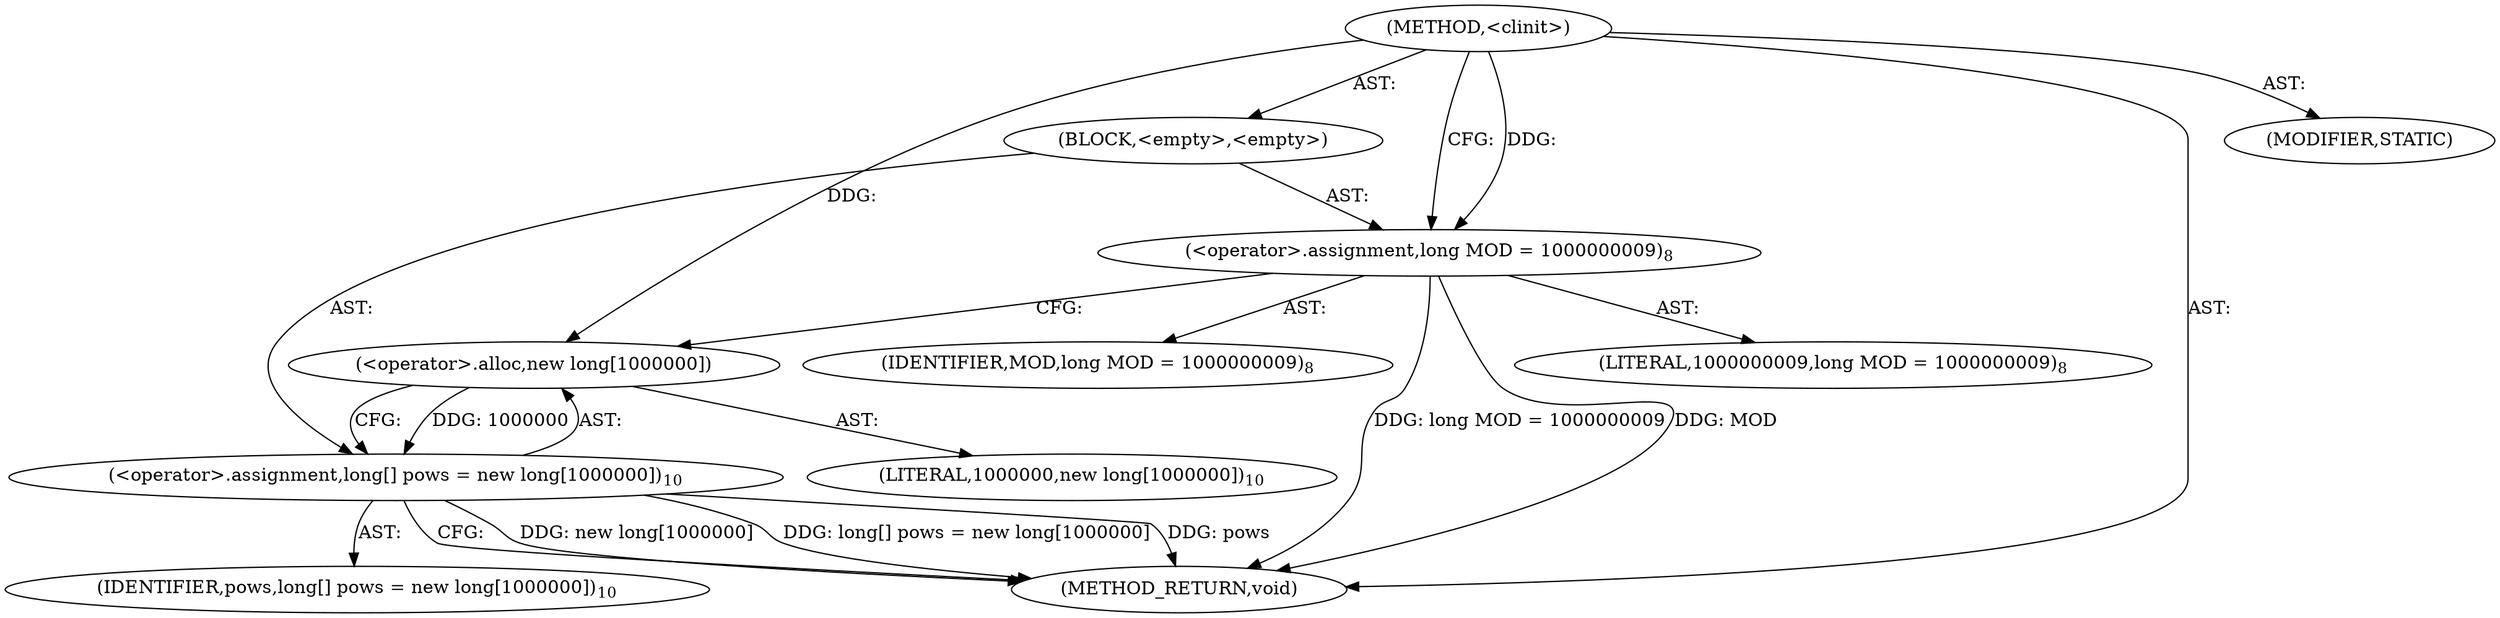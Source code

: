 digraph "&lt;clinit&gt;" {  
"151" [label = <(METHOD,&lt;clinit&gt;)> ]
"152" [label = <(BLOCK,&lt;empty&gt;,&lt;empty&gt;)> ]
"153" [label = <(&lt;operator&gt;.assignment,long MOD = 1000000009)<SUB>8</SUB>> ]
"154" [label = <(IDENTIFIER,MOD,long MOD = 1000000009)<SUB>8</SUB>> ]
"155" [label = <(LITERAL,1000000009,long MOD = 1000000009)<SUB>8</SUB>> ]
"156" [label = <(&lt;operator&gt;.assignment,long[] pows = new long[1000000])<SUB>10</SUB>> ]
"157" [label = <(IDENTIFIER,pows,long[] pows = new long[1000000])<SUB>10</SUB>> ]
"158" [label = <(&lt;operator&gt;.alloc,new long[1000000])> ]
"159" [label = <(LITERAL,1000000,new long[1000000])<SUB>10</SUB>> ]
"160" [label = <(MODIFIER,STATIC)> ]
"161" [label = <(METHOD_RETURN,void)> ]
  "151" -> "152"  [ label = "AST: "] 
  "151" -> "160"  [ label = "AST: "] 
  "151" -> "161"  [ label = "AST: "] 
  "152" -> "153"  [ label = "AST: "] 
  "152" -> "156"  [ label = "AST: "] 
  "153" -> "154"  [ label = "AST: "] 
  "153" -> "155"  [ label = "AST: "] 
  "156" -> "157"  [ label = "AST: "] 
  "156" -> "158"  [ label = "AST: "] 
  "158" -> "159"  [ label = "AST: "] 
  "153" -> "158"  [ label = "CFG: "] 
  "156" -> "161"  [ label = "CFG: "] 
  "158" -> "156"  [ label = "CFG: "] 
  "151" -> "153"  [ label = "CFG: "] 
  "153" -> "161"  [ label = "DDG: long MOD = 1000000009"] 
  "156" -> "161"  [ label = "DDG: new long[1000000]"] 
  "156" -> "161"  [ label = "DDG: long[] pows = new long[1000000]"] 
  "153" -> "161"  [ label = "DDG: MOD"] 
  "156" -> "161"  [ label = "DDG: pows"] 
  "151" -> "153"  [ label = "DDG: "] 
  "158" -> "156"  [ label = "DDG: 1000000"] 
  "151" -> "158"  [ label = "DDG: "] 
}
